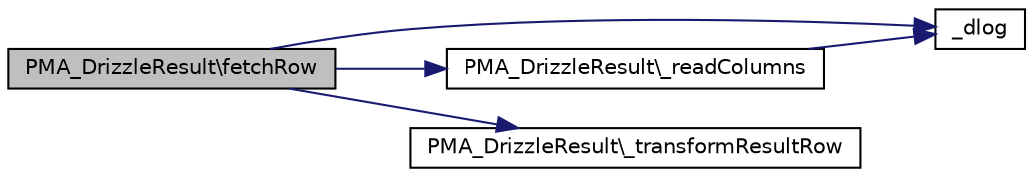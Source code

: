 digraph G
{
  edge [fontname="Helvetica",fontsize="10",labelfontname="Helvetica",labelfontsize="10"];
  node [fontname="Helvetica",fontsize="10",shape=record];
  rankdir="LR";
  Node1 [label="PMA_DrizzleResult\\fetchRow",height=0.2,width=0.4,color="black", fillcolor="grey75", style="filled" fontcolor="black"];
  Node1 -> Node2 [color="midnightblue",fontsize="10",style="solid",fontname="Helvetica"];
  Node2 [label="_dlog",height=0.2,width=0.4,color="black", fillcolor="white", style="filled",URL="$drizzle-wrappers_8lib_8php.html#a8e3779809511f4adea7052f20b4b7841"];
  Node1 -> Node3 [color="midnightblue",fontsize="10",style="solid",fontname="Helvetica"];
  Node3 [label="PMA_DrizzleResult\\_readColumns",height=0.2,width=0.4,color="black", fillcolor="white", style="filled",URL="$classPMA__DrizzleResult.html#a2d5b30f40a13c7e49ac2e768fc6e44e5",tooltip="Reads information about columns contained in current result set into {."];
  Node3 -> Node2 [color="midnightblue",fontsize="10",style="solid",fontname="Helvetica"];
  Node1 -> Node4 [color="midnightblue",fontsize="10",style="solid",fontname="Helvetica"];
  Node4 [label="PMA_DrizzleResult\\_transformResultRow",height=0.2,width=0.4,color="black", fillcolor="white", style="filled",URL="$classPMA__DrizzleResult.html#a92b1cb0c3054b0930d27912ace1bca5f",tooltip="Transforms result row to conform to current fetch mode."];
}
